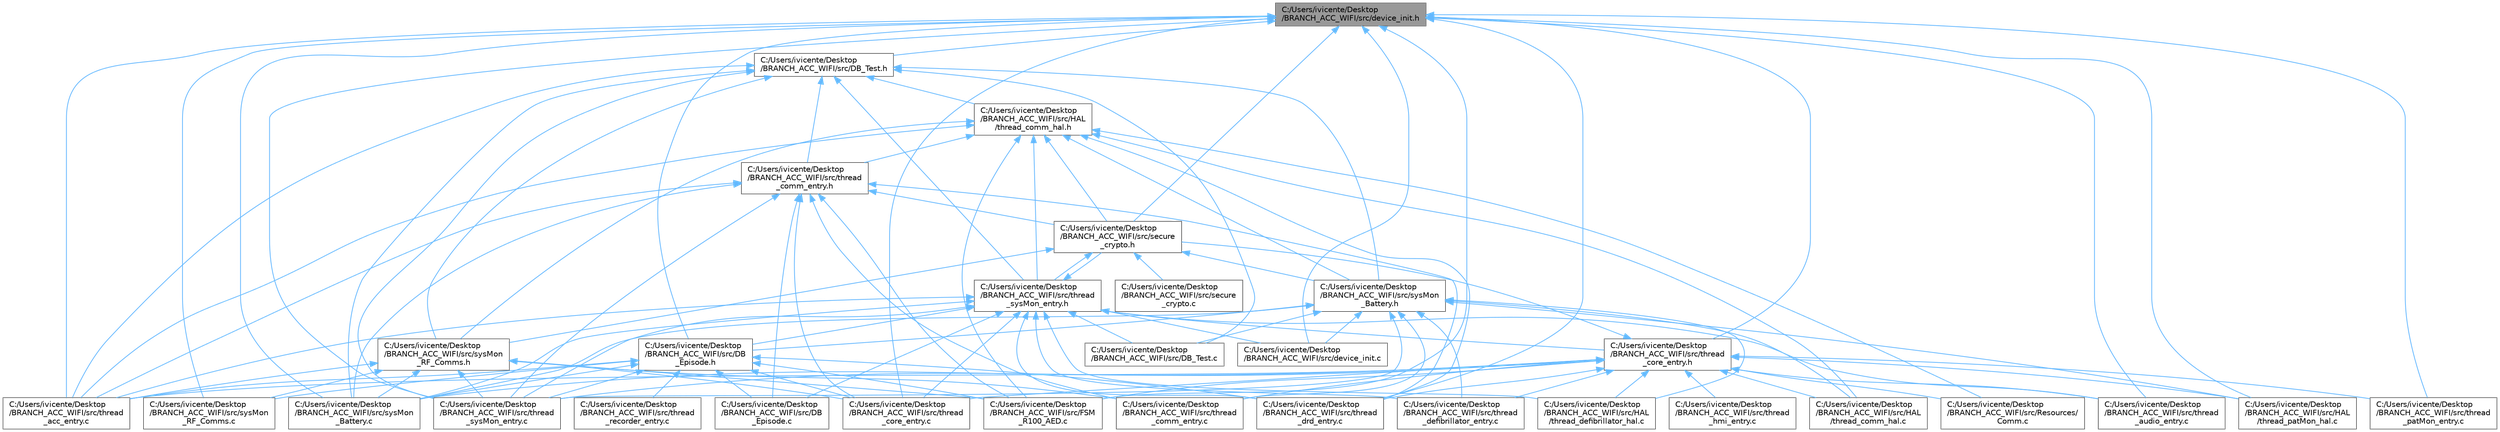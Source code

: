 digraph "C:/Users/ivicente/Desktop/BRANCH_ACC_WIFI/src/device_init.h"
{
 // LATEX_PDF_SIZE
  bgcolor="transparent";
  edge [fontname=Helvetica,fontsize=10,labelfontname=Helvetica,labelfontsize=10];
  node [fontname=Helvetica,fontsize=10,shape=box,height=0.2,width=0.4];
  Node1 [id="Node000001",label="C:/Users/ivicente/Desktop\l/BRANCH_ACC_WIFI/src/device_init.h",height=0.2,width=0.4,color="gray40", fillcolor="grey60", style="filled", fontcolor="black",tooltip=" "];
  Node1 -> Node2 [id="edge1_Node000001_Node000002",dir="back",color="steelblue1",style="solid",tooltip=" "];
  Node2 [id="Node000002",label="C:/Users/ivicente/Desktop\l/BRANCH_ACC_WIFI/src/DB\l_Episode.h",height=0.2,width=0.4,color="grey40", fillcolor="white", style="filled",URL="$a00005.html",tooltip="Episode header file."];
  Node2 -> Node3 [id="edge2_Node000002_Node000003",dir="back",color="steelblue1",style="solid",tooltip=" "];
  Node3 [id="Node000003",label="C:/Users/ivicente/Desktop\l/BRANCH_ACC_WIFI/src/DB\l_Episode.c",height=0.2,width=0.4,color="grey40", fillcolor="white", style="filled",URL="$a00002.html",tooltip=" "];
  Node2 -> Node4 [id="edge3_Node000002_Node000004",dir="back",color="steelblue1",style="solid",tooltip=" "];
  Node4 [id="Node000004",label="C:/Users/ivicente/Desktop\l/BRANCH_ACC_WIFI/src/FSM\l_R100_AED.c",height=0.2,width=0.4,color="grey40", fillcolor="white", style="filled",URL="$a00023.html",tooltip=" "];
  Node2 -> Node5 [id="edge4_Node000002_Node000005",dir="back",color="steelblue1",style="solid",tooltip=" "];
  Node5 [id="Node000005",label="C:/Users/ivicente/Desktop\l/BRANCH_ACC_WIFI/src/sysMon\l_Battery.c",height=0.2,width=0.4,color="grey40", fillcolor="white", style="filled",URL="$a00053.html",tooltip="Battery functions executed in the context of the SysMon thread."];
  Node2 -> Node6 [id="edge5_Node000002_Node000006",dir="back",color="steelblue1",style="solid",tooltip=" "];
  Node6 [id="Node000006",label="C:/Users/ivicente/Desktop\l/BRANCH_ACC_WIFI/src/sysMon\l_RF_Comms.c",height=0.2,width=0.4,color="grey40", fillcolor="white", style="filled",URL="$a00059.html",tooltip="RF communications executed in the context of the SysMon thread."];
  Node2 -> Node7 [id="edge6_Node000002_Node000007",dir="back",color="steelblue1",style="solid",tooltip=" "];
  Node7 [id="Node000007",label="C:/Users/ivicente/Desktop\l/BRANCH_ACC_WIFI/src/thread\l_acc_entry.c",height=0.2,width=0.4,color="grey40", fillcolor="white", style="filled",URL="$a00065.html",tooltip=" "];
  Node2 -> Node8 [id="edge7_Node000002_Node000008",dir="back",color="steelblue1",style="solid",tooltip=" "];
  Node8 [id="Node000008",label="C:/Users/ivicente/Desktop\l/BRANCH_ACC_WIFI/src/thread\l_core_entry.c",height=0.2,width=0.4,color="grey40", fillcolor="white", style="filled",URL="$a00086.html",tooltip=" "];
  Node2 -> Node9 [id="edge8_Node000002_Node000009",dir="back",color="steelblue1",style="solid",tooltip=" "];
  Node9 [id="Node000009",label="C:/Users/ivicente/Desktop\l/BRANCH_ACC_WIFI/src/thread\l_drd_entry.c",height=0.2,width=0.4,color="grey40", fillcolor="white", style="filled",URL="$a00098.html",tooltip=" "];
  Node2 -> Node10 [id="edge9_Node000002_Node000010",dir="back",color="steelblue1",style="solid",tooltip=" "];
  Node10 [id="Node000010",label="C:/Users/ivicente/Desktop\l/BRANCH_ACC_WIFI/src/thread\l_recorder_entry.c",height=0.2,width=0.4,color="grey40", fillcolor="white", style="filled",URL="$a00122.html",tooltip=" "];
  Node2 -> Node11 [id="edge10_Node000002_Node000011",dir="back",color="steelblue1",style="solid",tooltip=" "];
  Node11 [id="Node000011",label="C:/Users/ivicente/Desktop\l/BRANCH_ACC_WIFI/src/thread\l_sysMon_entry.c",height=0.2,width=0.4,color="grey40", fillcolor="white", style="filled",URL="$a00128.html",tooltip=" "];
  Node1 -> Node12 [id="edge11_Node000001_Node000012",dir="back",color="steelblue1",style="solid",tooltip=" "];
  Node12 [id="Node000012",label="C:/Users/ivicente/Desktop\l/BRANCH_ACC_WIFI/src/DB_Test.h",height=0.2,width=0.4,color="grey40", fillcolor="white", style="filled",URL="$a00011.html",tooltip="Test File header file."];
  Node12 -> Node13 [id="edge12_Node000012_Node000013",dir="back",color="steelblue1",style="solid",tooltip=" "];
  Node13 [id="Node000013",label="C:/Users/ivicente/Desktop\l/BRANCH_ACC_WIFI/src/DB_Test.c",height=0.2,width=0.4,color="grey40", fillcolor="white", style="filled",URL="$a00008.html",tooltip=" "];
  Node12 -> Node14 [id="edge13_Node000012_Node000014",dir="back",color="steelblue1",style="solid",tooltip=" "];
  Node14 [id="Node000014",label="C:/Users/ivicente/Desktop\l/BRANCH_ACC_WIFI/src/HAL\l/thread_comm_hal.h",height=0.2,width=0.4,color="grey40", fillcolor="white", style="filled",URL="$a00191.html",tooltip="Header with functions related to the HAL Comm."];
  Node14 -> Node4 [id="edge14_Node000014_Node000004",dir="back",color="steelblue1",style="solid",tooltip=" "];
  Node14 -> Node15 [id="edge15_Node000014_Node000015",dir="back",color="steelblue1",style="solid",tooltip=" "];
  Node15 [id="Node000015",label="C:/Users/ivicente/Desktop\l/BRANCH_ACC_WIFI/src/HAL\l/thread_comm_hal.c",height=0.2,width=0.4,color="grey40", fillcolor="white", style="filled",URL="$a00188.html",tooltip="HAL for Comm Thread."];
  Node14 -> Node16 [id="edge16_Node000014_Node000016",dir="back",color="steelblue1",style="solid",tooltip=" "];
  Node16 [id="Node000016",label="C:/Users/ivicente/Desktop\l/BRANCH_ACC_WIFI/src/Resources/\lComm.c",height=0.2,width=0.4,color="grey40", fillcolor="white", style="filled",URL="$a00236.html",tooltip=" "];
  Node14 -> Node17 [id="edge17_Node000014_Node000017",dir="back",color="steelblue1",style="solid",tooltip=" "];
  Node17 [id="Node000017",label="C:/Users/ivicente/Desktop\l/BRANCH_ACC_WIFI/src/secure\l_crypto.h",height=0.2,width=0.4,color="grey40", fillcolor="white", style="filled",URL="$a00050.html",tooltip="NetX secure for check certificates."];
  Node17 -> Node18 [id="edge18_Node000017_Node000018",dir="back",color="steelblue1",style="solid",tooltip=" "];
  Node18 [id="Node000018",label="C:/Users/ivicente/Desktop\l/BRANCH_ACC_WIFI/src/secure\l_crypto.c",height=0.2,width=0.4,color="grey40", fillcolor="white", style="filled",URL="$a00047.html",tooltip="NetX secure for check certificates. To use these functions you must first call nx_init()."];
  Node17 -> Node19 [id="edge19_Node000017_Node000019",dir="back",color="steelblue1",style="solid",tooltip=" "];
  Node19 [id="Node000019",label="C:/Users/ivicente/Desktop\l/BRANCH_ACC_WIFI/src/sysMon\l_Battery.h",height=0.2,width=0.4,color="grey40", fillcolor="white", style="filled",URL="$a00056.html",tooltip="Header with functions related to the battery services."];
  Node19 -> Node2 [id="edge20_Node000019_Node000002",dir="back",color="steelblue1",style="solid",tooltip=" "];
  Node19 -> Node13 [id="edge21_Node000019_Node000013",dir="back",color="steelblue1",style="solid",tooltip=" "];
  Node19 -> Node15 [id="edge22_Node000019_Node000015",dir="back",color="steelblue1",style="solid",tooltip=" "];
  Node19 -> Node20 [id="edge23_Node000019_Node000020",dir="back",color="steelblue1",style="solid",tooltip=" "];
  Node20 [id="Node000020",label="C:/Users/ivicente/Desktop\l/BRANCH_ACC_WIFI/src/HAL\l/thread_defibrillator_hal.c",height=0.2,width=0.4,color="grey40", fillcolor="white", style="filled",URL="$a00200.html",tooltip=" "];
  Node19 -> Node21 [id="edge24_Node000019_Node000021",dir="back",color="steelblue1",style="solid",tooltip=" "];
  Node21 [id="Node000021",label="C:/Users/ivicente/Desktop\l/BRANCH_ACC_WIFI/src/HAL\l/thread_patMon_hal.c",height=0.2,width=0.4,color="grey40", fillcolor="white", style="filled",URL="$a00218.html",tooltip=" "];
  Node19 -> Node22 [id="edge25_Node000019_Node000022",dir="back",color="steelblue1",style="solid",tooltip=" "];
  Node22 [id="Node000022",label="C:/Users/ivicente/Desktop\l/BRANCH_ACC_WIFI/src/device_init.c",height=0.2,width=0.4,color="grey40", fillcolor="white", style="filled",URL="$a00014.html",tooltip=" "];
  Node19 -> Node5 [id="edge26_Node000019_Node000005",dir="back",color="steelblue1",style="solid",tooltip=" "];
  Node19 -> Node23 [id="edge27_Node000019_Node000023",dir="back",color="steelblue1",style="solid",tooltip=" "];
  Node23 [id="Node000023",label="C:/Users/ivicente/Desktop\l/BRANCH_ACC_WIFI/src/thread\l_comm_entry.c",height=0.2,width=0.4,color="grey40", fillcolor="white", style="filled",URL="$a00080.html",tooltip="Comm Thread."];
  Node19 -> Node24 [id="edge28_Node000019_Node000024",dir="back",color="steelblue1",style="solid",tooltip=" "];
  Node24 [id="Node000024",label="C:/Users/ivicente/Desktop\l/BRANCH_ACC_WIFI/src/thread\l_defibrillator_entry.c",height=0.2,width=0.4,color="grey40", fillcolor="white", style="filled",URL="$a00092.html",tooltip=" "];
  Node19 -> Node11 [id="edge29_Node000019_Node000011",dir="back",color="steelblue1",style="solid",tooltip=" "];
  Node17 -> Node25 [id="edge30_Node000017_Node000025",dir="back",color="steelblue1",style="solid",tooltip=" "];
  Node25 [id="Node000025",label="C:/Users/ivicente/Desktop\l/BRANCH_ACC_WIFI/src/sysMon\l_RF_Comms.h",height=0.2,width=0.4,color="grey40", fillcolor="white", style="filled",URL="$a00062.html",tooltip="Header with functions related to the RF comms services."];
  Node25 -> Node4 [id="edge31_Node000025_Node000004",dir="back",color="steelblue1",style="solid",tooltip=" "];
  Node25 -> Node5 [id="edge32_Node000025_Node000005",dir="back",color="steelblue1",style="solid",tooltip=" "];
  Node25 -> Node6 [id="edge33_Node000025_Node000006",dir="back",color="steelblue1",style="solid",tooltip=" "];
  Node25 -> Node7 [id="edge34_Node000025_Node000007",dir="back",color="steelblue1",style="solid",tooltip=" "];
  Node25 -> Node23 [id="edge35_Node000025_Node000023",dir="back",color="steelblue1",style="solid",tooltip=" "];
  Node25 -> Node8 [id="edge36_Node000025_Node000008",dir="back",color="steelblue1",style="solid",tooltip=" "];
  Node25 -> Node11 [id="edge37_Node000025_Node000011",dir="back",color="steelblue1",style="solid",tooltip=" "];
  Node17 -> Node26 [id="edge38_Node000017_Node000026",dir="back",color="steelblue1",style="solid",tooltip=" "];
  Node26 [id="Node000026",label="C:/Users/ivicente/Desktop\l/BRANCH_ACC_WIFI/src/thread\l_sysMon_entry.h",height=0.2,width=0.4,color="grey40", fillcolor="white", style="filled",URL="$a00131.html",tooltip="Header with functions related to the system monitor service."];
  Node26 -> Node3 [id="edge39_Node000026_Node000003",dir="back",color="steelblue1",style="solid",tooltip=" "];
  Node26 -> Node2 [id="edge40_Node000026_Node000002",dir="back",color="steelblue1",style="solid",tooltip=" "];
  Node26 -> Node13 [id="edge41_Node000026_Node000013",dir="back",color="steelblue1",style="solid",tooltip=" "];
  Node26 -> Node20 [id="edge42_Node000026_Node000020",dir="back",color="steelblue1",style="solid",tooltip=" "];
  Node26 -> Node22 [id="edge43_Node000026_Node000022",dir="back",color="steelblue1",style="solid",tooltip=" "];
  Node26 -> Node17 [id="edge44_Node000026_Node000017",dir="back",color="steelblue1",style="solid",tooltip=" "];
  Node26 -> Node5 [id="edge45_Node000026_Node000005",dir="back",color="steelblue1",style="solid",tooltip=" "];
  Node26 -> Node7 [id="edge46_Node000026_Node000007",dir="back",color="steelblue1",style="solid",tooltip=" "];
  Node26 -> Node27 [id="edge47_Node000026_Node000027",dir="back",color="steelblue1",style="solid",tooltip=" "];
  Node27 [id="Node000027",label="C:/Users/ivicente/Desktop\l/BRANCH_ACC_WIFI/src/thread\l_audio_entry.c",height=0.2,width=0.4,color="grey40", fillcolor="white", style="filled",URL="$a00074.html",tooltip=" "];
  Node26 -> Node8 [id="edge48_Node000026_Node000008",dir="back",color="steelblue1",style="solid",tooltip=" "];
  Node26 -> Node28 [id="edge49_Node000026_Node000028",dir="back",color="steelblue1",style="solid",tooltip=" "];
  Node28 [id="Node000028",label="C:/Users/ivicente/Desktop\l/BRANCH_ACC_WIFI/src/thread\l_core_entry.h",height=0.2,width=0.4,color="grey40", fillcolor="white", style="filled",URL="$a00089.html",tooltip="Header with functions related to the core service."];
  Node28 -> Node4 [id="edge50_Node000028_Node000004",dir="back",color="steelblue1",style="solid",tooltip=" "];
  Node28 -> Node15 [id="edge51_Node000028_Node000015",dir="back",color="steelblue1",style="solid",tooltip=" "];
  Node28 -> Node20 [id="edge52_Node000028_Node000020",dir="back",color="steelblue1",style="solid",tooltip=" "];
  Node28 -> Node21 [id="edge53_Node000028_Node000021",dir="back",color="steelblue1",style="solid",tooltip=" "];
  Node28 -> Node16 [id="edge54_Node000028_Node000016",dir="back",color="steelblue1",style="solid",tooltip=" "];
  Node28 -> Node17 [id="edge55_Node000028_Node000017",dir="back",color="steelblue1",style="solid",tooltip=" "];
  Node28 -> Node5 [id="edge56_Node000028_Node000005",dir="back",color="steelblue1",style="solid",tooltip=" "];
  Node28 -> Node7 [id="edge57_Node000028_Node000007",dir="back",color="steelblue1",style="solid",tooltip=" "];
  Node28 -> Node27 [id="edge58_Node000028_Node000027",dir="back",color="steelblue1",style="solid",tooltip=" "];
  Node28 -> Node23 [id="edge59_Node000028_Node000023",dir="back",color="steelblue1",style="solid",tooltip=" "];
  Node28 -> Node8 [id="edge60_Node000028_Node000008",dir="back",color="steelblue1",style="solid",tooltip=" "];
  Node28 -> Node24 [id="edge61_Node000028_Node000024",dir="back",color="steelblue1",style="solid",tooltip=" "];
  Node28 -> Node9 [id="edge62_Node000028_Node000009",dir="back",color="steelblue1",style="solid",tooltip=" "];
  Node28 -> Node29 [id="edge63_Node000028_Node000029",dir="back",color="steelblue1",style="solid",tooltip=" "];
  Node29 [id="Node000029",label="C:/Users/ivicente/Desktop\l/BRANCH_ACC_WIFI/src/thread\l_hmi_entry.c",height=0.2,width=0.4,color="grey40", fillcolor="white", style="filled",URL="$a00110.html",tooltip=" "];
  Node28 -> Node30 [id="edge64_Node000028_Node000030",dir="back",color="steelblue1",style="solid",tooltip=" "];
  Node30 [id="Node000030",label="C:/Users/ivicente/Desktop\l/BRANCH_ACC_WIFI/src/thread\l_patMon_entry.c",height=0.2,width=0.4,color="grey40", fillcolor="white", style="filled",URL="$a00116.html",tooltip=" "];
  Node28 -> Node11 [id="edge65_Node000028_Node000011",dir="back",color="steelblue1",style="solid",tooltip=" "];
  Node26 -> Node24 [id="edge66_Node000026_Node000024",dir="back",color="steelblue1",style="solid",tooltip=" "];
  Node26 -> Node9 [id="edge67_Node000026_Node000009",dir="back",color="steelblue1",style="solid",tooltip=" "];
  Node26 -> Node11 [id="edge68_Node000026_Node000011",dir="back",color="steelblue1",style="solid",tooltip=" "];
  Node14 -> Node19 [id="edge69_Node000014_Node000019",dir="back",color="steelblue1",style="solid",tooltip=" "];
  Node14 -> Node25 [id="edge70_Node000014_Node000025",dir="back",color="steelblue1",style="solid",tooltip=" "];
  Node14 -> Node7 [id="edge71_Node000014_Node000007",dir="back",color="steelblue1",style="solid",tooltip=" "];
  Node14 -> Node31 [id="edge72_Node000014_Node000031",dir="back",color="steelblue1",style="solid",tooltip=" "];
  Node31 [id="Node000031",label="C:/Users/ivicente/Desktop\l/BRANCH_ACC_WIFI/src/thread\l_comm_entry.h",height=0.2,width=0.4,color="grey40", fillcolor="white", style="filled",URL="$a00083.html",tooltip="Header for Comm Thread entry."];
  Node31 -> Node3 [id="edge73_Node000031_Node000003",dir="back",color="steelblue1",style="solid",tooltip=" "];
  Node31 -> Node4 [id="edge74_Node000031_Node000004",dir="back",color="steelblue1",style="solid",tooltip=" "];
  Node31 -> Node17 [id="edge75_Node000031_Node000017",dir="back",color="steelblue1",style="solid",tooltip=" "];
  Node31 -> Node5 [id="edge76_Node000031_Node000005",dir="back",color="steelblue1",style="solid",tooltip=" "];
  Node31 -> Node7 [id="edge77_Node000031_Node000007",dir="back",color="steelblue1",style="solid",tooltip=" "];
  Node31 -> Node23 [id="edge78_Node000031_Node000023",dir="back",color="steelblue1",style="solid",tooltip=" "];
  Node31 -> Node8 [id="edge79_Node000031_Node000008",dir="back",color="steelblue1",style="solid",tooltip=" "];
  Node31 -> Node9 [id="edge80_Node000031_Node000009",dir="back",color="steelblue1",style="solid",tooltip=" "];
  Node31 -> Node11 [id="edge81_Node000031_Node000011",dir="back",color="steelblue1",style="solid",tooltip=" "];
  Node14 -> Node9 [id="edge82_Node000014_Node000009",dir="back",color="steelblue1",style="solid",tooltip=" "];
  Node14 -> Node26 [id="edge83_Node000014_Node000026",dir="back",color="steelblue1",style="solid",tooltip=" "];
  Node12 -> Node5 [id="edge84_Node000012_Node000005",dir="back",color="steelblue1",style="solid",tooltip=" "];
  Node12 -> Node19 [id="edge85_Node000012_Node000019",dir="back",color="steelblue1",style="solid",tooltip=" "];
  Node12 -> Node25 [id="edge86_Node000012_Node000025",dir="back",color="steelblue1",style="solid",tooltip=" "];
  Node12 -> Node7 [id="edge87_Node000012_Node000007",dir="back",color="steelblue1",style="solid",tooltip=" "];
  Node12 -> Node31 [id="edge88_Node000012_Node000031",dir="back",color="steelblue1",style="solid",tooltip=" "];
  Node12 -> Node11 [id="edge89_Node000012_Node000011",dir="back",color="steelblue1",style="solid",tooltip=" "];
  Node12 -> Node26 [id="edge90_Node000012_Node000026",dir="back",color="steelblue1",style="solid",tooltip=" "];
  Node1 -> Node4 [id="edge91_Node000001_Node000004",dir="back",color="steelblue1",style="solid",tooltip=" "];
  Node1 -> Node21 [id="edge92_Node000001_Node000021",dir="back",color="steelblue1",style="solid",tooltip=" "];
  Node1 -> Node22 [id="edge93_Node000001_Node000022",dir="back",color="steelblue1",style="solid",tooltip=" "];
  Node1 -> Node17 [id="edge94_Node000001_Node000017",dir="back",color="steelblue1",style="solid",tooltip=" "];
  Node1 -> Node5 [id="edge95_Node000001_Node000005",dir="back",color="steelblue1",style="solid",tooltip=" "];
  Node1 -> Node6 [id="edge96_Node000001_Node000006",dir="back",color="steelblue1",style="solid",tooltip=" "];
  Node1 -> Node7 [id="edge97_Node000001_Node000007",dir="back",color="steelblue1",style="solid",tooltip=" "];
  Node1 -> Node27 [id="edge98_Node000001_Node000027",dir="back",color="steelblue1",style="solid",tooltip=" "];
  Node1 -> Node8 [id="edge99_Node000001_Node000008",dir="back",color="steelblue1",style="solid",tooltip=" "];
  Node1 -> Node28 [id="edge100_Node000001_Node000028",dir="back",color="steelblue1",style="solid",tooltip=" "];
  Node1 -> Node9 [id="edge101_Node000001_Node000009",dir="back",color="steelblue1",style="solid",tooltip=" "];
  Node1 -> Node30 [id="edge102_Node000001_Node000030",dir="back",color="steelblue1",style="solid",tooltip=" "];
  Node1 -> Node11 [id="edge103_Node000001_Node000011",dir="back",color="steelblue1",style="solid",tooltip=" "];
}
